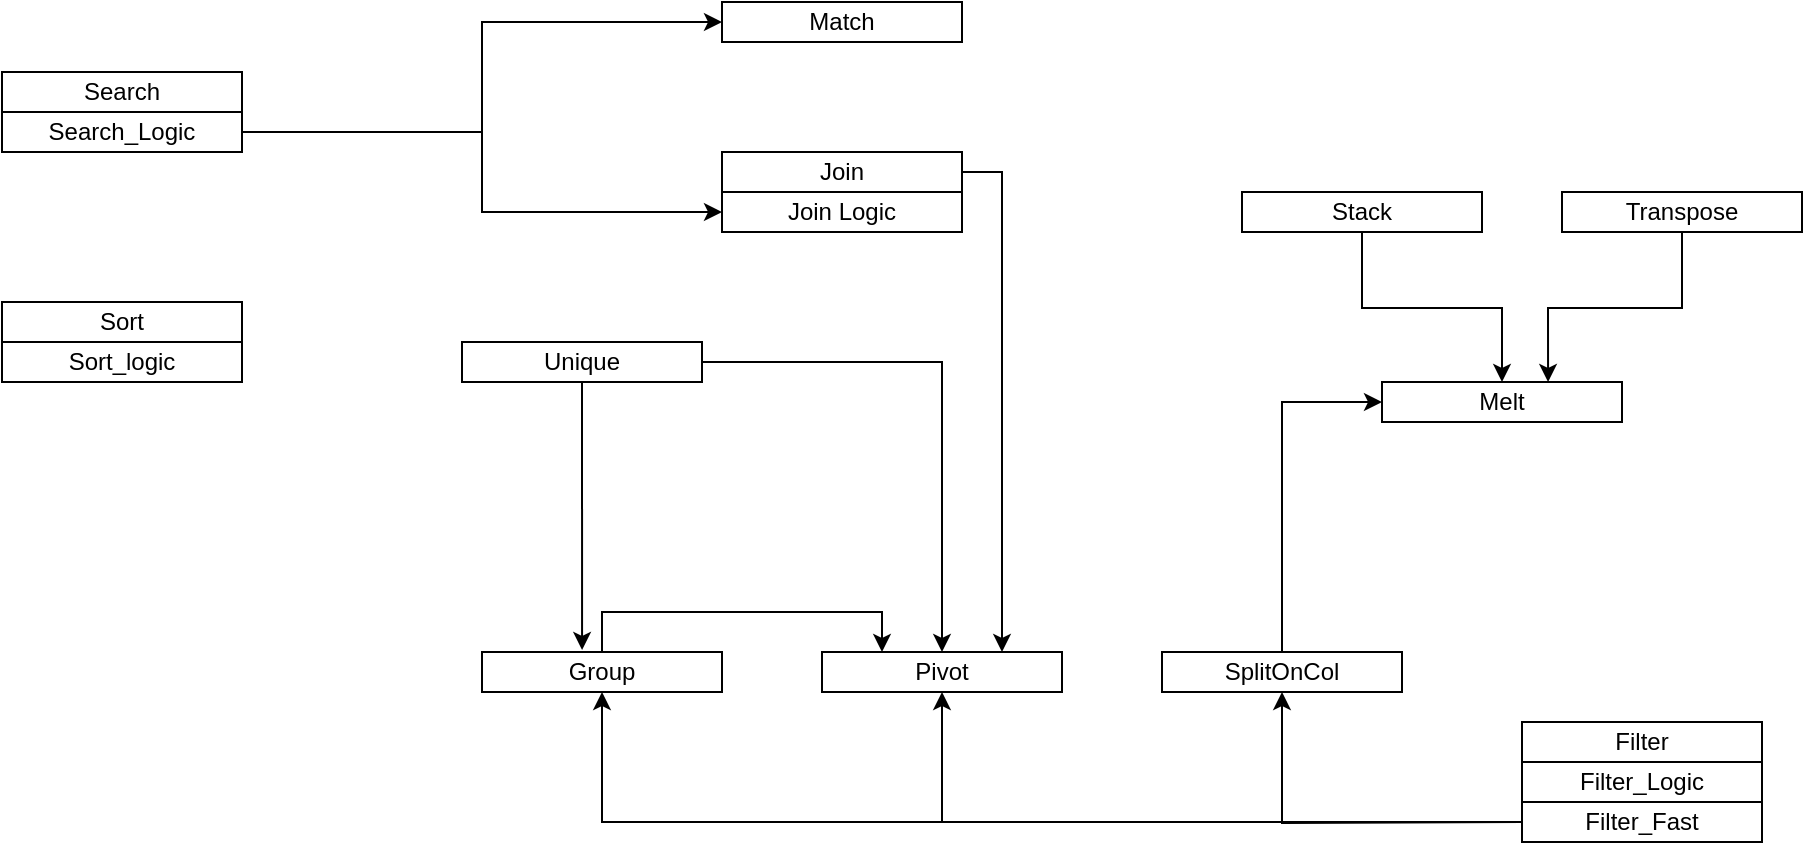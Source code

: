 <mxfile version="20.8.20" type="github">
  <diagram name="Page-1" id="5f0bae14-7c28-e335-631c-24af17079c00">
    <mxGraphModel dx="1434" dy="756" grid="1" gridSize="10" guides="1" tooltips="1" connect="1" arrows="1" fold="1" page="1" pageScale="1" pageWidth="1100" pageHeight="850" background="none" math="0" shadow="0">
      <root>
        <mxCell id="0" />
        <mxCell id="1" parent="0" />
        <mxCell id="rmD1IpT1VpXPIrw92LaJ-2" value="Join Logic" style="rounded=0;whiteSpace=wrap;html=1;" parent="1" vertex="1">
          <mxGeometry x="410" y="185" width="120" height="20" as="geometry" />
        </mxCell>
        <mxCell id="MPqFhj8_NouCDJJH-DCa-15" style="edgeStyle=orthogonalEdgeStyle;rounded=0;orthogonalLoop=1;jettySize=auto;html=1;exitX=1;exitY=0.5;exitDx=0;exitDy=0;entryX=0.75;entryY=0;entryDx=0;entryDy=0;" edge="1" parent="1" source="rmD1IpT1VpXPIrw92LaJ-3" target="MPqFhj8_NouCDJJH-DCa-1">
          <mxGeometry relative="1" as="geometry" />
        </mxCell>
        <mxCell id="rmD1IpT1VpXPIrw92LaJ-3" value="Join" style="rounded=0;whiteSpace=wrap;html=1;" parent="1" vertex="1">
          <mxGeometry x="410" y="165" width="120" height="20" as="geometry" />
        </mxCell>
        <mxCell id="MPqFhj8_NouCDJJH-DCa-1" value="Pivot" style="rounded=0;whiteSpace=wrap;html=1;" vertex="1" parent="1">
          <mxGeometry x="460" y="415" width="120" height="20" as="geometry" />
        </mxCell>
        <mxCell id="MPqFhj8_NouCDJJH-DCa-5" style="edgeStyle=orthogonalEdgeStyle;rounded=0;orthogonalLoop=1;jettySize=auto;html=1;exitX=0;exitY=0.5;exitDx=0;exitDy=0;entryX=0.5;entryY=1;entryDx=0;entryDy=0;" edge="1" parent="1" source="MPqFhj8_NouCDJJH-DCa-2" target="MPqFhj8_NouCDJJH-DCa-1">
          <mxGeometry relative="1" as="geometry" />
        </mxCell>
        <mxCell id="MPqFhj8_NouCDJJH-DCa-7" style="edgeStyle=orthogonalEdgeStyle;rounded=0;orthogonalLoop=1;jettySize=auto;html=1;entryX=0.5;entryY=1;entryDx=0;entryDy=0;" edge="1" parent="1" target="MPqFhj8_NouCDJJH-DCa-6">
          <mxGeometry relative="1" as="geometry">
            <mxPoint x="810" y="500" as="sourcePoint" />
          </mxGeometry>
        </mxCell>
        <mxCell id="MPqFhj8_NouCDJJH-DCa-11" style="edgeStyle=orthogonalEdgeStyle;rounded=0;orthogonalLoop=1;jettySize=auto;html=1;exitX=0;exitY=0.5;exitDx=0;exitDy=0;" edge="1" parent="1" source="MPqFhj8_NouCDJJH-DCa-2" target="MPqFhj8_NouCDJJH-DCa-10">
          <mxGeometry relative="1" as="geometry" />
        </mxCell>
        <mxCell id="MPqFhj8_NouCDJJH-DCa-2" value="Filter_Fast" style="rounded=0;whiteSpace=wrap;html=1;" vertex="1" parent="1">
          <mxGeometry x="810" y="490" width="120" height="20" as="geometry" />
        </mxCell>
        <mxCell id="MPqFhj8_NouCDJJH-DCa-20" style="edgeStyle=orthogonalEdgeStyle;rounded=0;orthogonalLoop=1;jettySize=auto;html=1;exitX=0.5;exitY=0;exitDx=0;exitDy=0;entryX=0;entryY=0.5;entryDx=0;entryDy=0;" edge="1" parent="1" source="MPqFhj8_NouCDJJH-DCa-6" target="MPqFhj8_NouCDJJH-DCa-19">
          <mxGeometry relative="1" as="geometry" />
        </mxCell>
        <mxCell id="MPqFhj8_NouCDJJH-DCa-6" value="SplitOnCol" style="rounded=0;whiteSpace=wrap;html=1;" vertex="1" parent="1">
          <mxGeometry x="630" y="415" width="120" height="20" as="geometry" />
        </mxCell>
        <mxCell id="MPqFhj8_NouCDJJH-DCa-14" style="edgeStyle=orthogonalEdgeStyle;rounded=0;orthogonalLoop=1;jettySize=auto;html=1;exitX=0.5;exitY=0;exitDx=0;exitDy=0;entryX=0.25;entryY=0;entryDx=0;entryDy=0;" edge="1" parent="1" source="MPqFhj8_NouCDJJH-DCa-10" target="MPqFhj8_NouCDJJH-DCa-1">
          <mxGeometry relative="1" as="geometry" />
        </mxCell>
        <mxCell id="MPqFhj8_NouCDJJH-DCa-10" value="Group" style="rounded=0;whiteSpace=wrap;html=1;" vertex="1" parent="1">
          <mxGeometry x="290" y="415" width="120" height="20" as="geometry" />
        </mxCell>
        <mxCell id="MPqFhj8_NouCDJJH-DCa-12" value="Filter" style="rounded=0;whiteSpace=wrap;html=1;" vertex="1" parent="1">
          <mxGeometry x="810" y="450" width="120" height="20" as="geometry" />
        </mxCell>
        <mxCell id="MPqFhj8_NouCDJJH-DCa-13" value="Filter_Logic" style="rounded=0;whiteSpace=wrap;html=1;" vertex="1" parent="1">
          <mxGeometry x="810" y="470" width="120" height="20" as="geometry" />
        </mxCell>
        <mxCell id="MPqFhj8_NouCDJJH-DCa-17" style="edgeStyle=orthogonalEdgeStyle;rounded=0;orthogonalLoop=1;jettySize=auto;html=1;exitX=0.5;exitY=1;exitDx=0;exitDy=0;entryX=0.417;entryY=-0.05;entryDx=0;entryDy=0;entryPerimeter=0;" edge="1" parent="1" source="MPqFhj8_NouCDJJH-DCa-16" target="MPqFhj8_NouCDJJH-DCa-10">
          <mxGeometry relative="1" as="geometry" />
        </mxCell>
        <mxCell id="MPqFhj8_NouCDJJH-DCa-18" style="edgeStyle=orthogonalEdgeStyle;rounded=0;orthogonalLoop=1;jettySize=auto;html=1;exitX=1;exitY=0.5;exitDx=0;exitDy=0;entryX=0.5;entryY=0;entryDx=0;entryDy=0;" edge="1" parent="1" source="MPqFhj8_NouCDJJH-DCa-16" target="MPqFhj8_NouCDJJH-DCa-1">
          <mxGeometry relative="1" as="geometry">
            <mxPoint x="535" y="416" as="targetPoint" />
          </mxGeometry>
        </mxCell>
        <mxCell id="MPqFhj8_NouCDJJH-DCa-16" value="Unique" style="rounded=0;whiteSpace=wrap;html=1;" vertex="1" parent="1">
          <mxGeometry x="280" y="260" width="120" height="20" as="geometry" />
        </mxCell>
        <mxCell id="MPqFhj8_NouCDJJH-DCa-19" value="Melt" style="rounded=0;whiteSpace=wrap;html=1;" vertex="1" parent="1">
          <mxGeometry x="740" y="280" width="120" height="20" as="geometry" />
        </mxCell>
        <mxCell id="MPqFhj8_NouCDJJH-DCa-22" style="edgeStyle=orthogonalEdgeStyle;rounded=0;orthogonalLoop=1;jettySize=auto;html=1;exitX=0.5;exitY=1;exitDx=0;exitDy=0;entryX=0.5;entryY=0;entryDx=0;entryDy=0;" edge="1" parent="1" source="MPqFhj8_NouCDJJH-DCa-21" target="MPqFhj8_NouCDJJH-DCa-19">
          <mxGeometry relative="1" as="geometry">
            <Array as="points">
              <mxPoint x="730" y="243" />
              <mxPoint x="800" y="243" />
            </Array>
          </mxGeometry>
        </mxCell>
        <mxCell id="MPqFhj8_NouCDJJH-DCa-21" value="Stack" style="rounded=0;whiteSpace=wrap;html=1;" vertex="1" parent="1">
          <mxGeometry x="670" y="185" width="120" height="20" as="geometry" />
        </mxCell>
        <mxCell id="MPqFhj8_NouCDJJH-DCa-38" style="edgeStyle=orthogonalEdgeStyle;rounded=0;orthogonalLoop=1;jettySize=auto;html=1;exitX=0.5;exitY=1;exitDx=0;exitDy=0;entryX=0.692;entryY=0;entryDx=0;entryDy=0;entryPerimeter=0;" edge="1" parent="1" source="MPqFhj8_NouCDJJH-DCa-25" target="MPqFhj8_NouCDJJH-DCa-19">
          <mxGeometry relative="1" as="geometry">
            <Array as="points">
              <mxPoint x="890" y="243" />
              <mxPoint x="823" y="243" />
            </Array>
          </mxGeometry>
        </mxCell>
        <mxCell id="MPqFhj8_NouCDJJH-DCa-25" value="Transpose" style="rounded=0;whiteSpace=wrap;html=1;" vertex="1" parent="1">
          <mxGeometry x="830" y="185" width="120" height="20" as="geometry" />
        </mxCell>
        <mxCell id="MPqFhj8_NouCDJJH-DCa-28" style="edgeStyle=orthogonalEdgeStyle;rounded=0;orthogonalLoop=1;jettySize=auto;html=1;exitX=1;exitY=0.5;exitDx=0;exitDy=0;entryX=0;entryY=0.5;entryDx=0;entryDy=0;" edge="1" parent="1" source="MPqFhj8_NouCDJJH-DCa-27" target="rmD1IpT1VpXPIrw92LaJ-2">
          <mxGeometry relative="1" as="geometry">
            <mxPoint x="300" y="155" as="sourcePoint" />
          </mxGeometry>
        </mxCell>
        <mxCell id="MPqFhj8_NouCDJJH-DCa-31" style="edgeStyle=orthogonalEdgeStyle;rounded=0;orthogonalLoop=1;jettySize=auto;html=1;exitX=1;exitY=0.5;exitDx=0;exitDy=0;entryX=0;entryY=0.5;entryDx=0;entryDy=0;" edge="1" parent="1" source="MPqFhj8_NouCDJJH-DCa-27" target="MPqFhj8_NouCDJJH-DCa-30">
          <mxGeometry relative="1" as="geometry">
            <mxPoint x="300" y="155" as="sourcePoint" />
          </mxGeometry>
        </mxCell>
        <mxCell id="MPqFhj8_NouCDJJH-DCa-27" value="Search_Logic" style="rounded=0;whiteSpace=wrap;html=1;" vertex="1" parent="1">
          <mxGeometry x="50" y="145" width="120" height="20" as="geometry" />
        </mxCell>
        <mxCell id="MPqFhj8_NouCDJJH-DCa-30" value="Match" style="rounded=0;whiteSpace=wrap;html=1;" vertex="1" parent="1">
          <mxGeometry x="410" y="90" width="120" height="20" as="geometry" />
        </mxCell>
        <mxCell id="MPqFhj8_NouCDJJH-DCa-32" value="Sort_logic" style="rounded=0;whiteSpace=wrap;html=1;" vertex="1" parent="1">
          <mxGeometry x="50" y="260" width="120" height="20" as="geometry" />
        </mxCell>
        <mxCell id="MPqFhj8_NouCDJJH-DCa-33" value="Sort" style="rounded=0;whiteSpace=wrap;html=1;" vertex="1" parent="1">
          <mxGeometry x="50" y="240" width="120" height="20" as="geometry" />
        </mxCell>
        <mxCell id="MPqFhj8_NouCDJJH-DCa-34" value="Search" style="rounded=0;whiteSpace=wrap;html=1;" vertex="1" parent="1">
          <mxGeometry x="50" y="125" width="120" height="20" as="geometry" />
        </mxCell>
      </root>
    </mxGraphModel>
  </diagram>
</mxfile>

